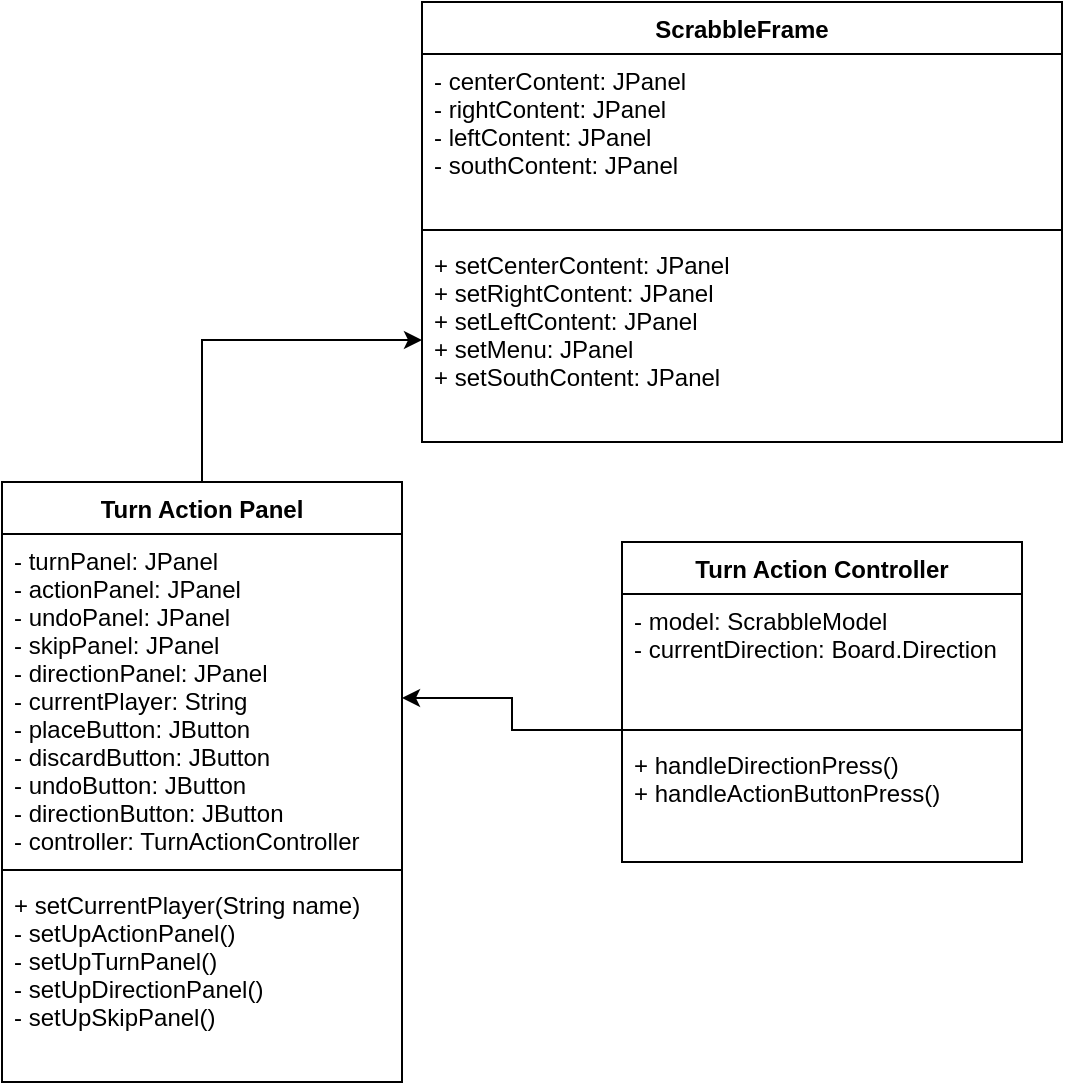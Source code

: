 <mxfile version="15.5.4" type="embed"><diagram id="RCmQROUpzB5a1WLBMB2V" name="Page-1"><mxGraphModel dx="2260" dy="1055" grid="1" gridSize="10" guides="1" tooltips="1" connect="1" arrows="1" fold="1" page="1" pageScale="1" pageWidth="850" pageHeight="1100" math="0" shadow="0"><root><mxCell id="0"/><mxCell id="1" parent="0"/><mxCell id="2" value="ScrabbleFrame" style="swimlane;fontStyle=1;align=center;verticalAlign=top;childLayout=stackLayout;horizontal=1;startSize=26;horizontalStack=0;resizeParent=1;resizeParentMax=0;resizeLast=0;collapsible=1;marginBottom=0;" parent="1" vertex="1"><mxGeometry x="290" y="140" width="320" height="220" as="geometry"/></mxCell><mxCell id="3" value="- centerContent: JPanel&#10;- rightContent: JPanel&#10;- leftContent: JPanel&#10;- southContent: JPanel&#10;" style="text;strokeColor=none;fillColor=none;align=left;verticalAlign=top;spacingLeft=4;spacingRight=4;overflow=hidden;rotatable=0;points=[[0,0.5],[1,0.5]];portConstraint=eastwest;" parent="2" vertex="1"><mxGeometry y="26" width="320" height="84" as="geometry"/></mxCell><mxCell id="4" value="" style="line;strokeWidth=1;fillColor=none;align=left;verticalAlign=middle;spacingTop=-1;spacingLeft=3;spacingRight=3;rotatable=0;labelPosition=right;points=[];portConstraint=eastwest;" parent="2" vertex="1"><mxGeometry y="110" width="320" height="8" as="geometry"/></mxCell><mxCell id="5" value="+ setCenterContent: JPanel&#10;+ setRightContent: JPanel&#10;+ setLeftContent: JPanel&#10;+ setMenu: JPanel&#10;+ setSouthContent: JPanel" style="text;strokeColor=none;fillColor=none;align=left;verticalAlign=top;spacingLeft=4;spacingRight=4;overflow=hidden;rotatable=0;points=[[0,0.5],[1,0.5]];portConstraint=eastwest;" parent="2" vertex="1"><mxGeometry y="118" width="320" height="102" as="geometry"/></mxCell><mxCell id="19" style="edgeStyle=orthogonalEdgeStyle;rounded=0;orthogonalLoop=1;jettySize=auto;html=1;entryX=0;entryY=0.5;entryDx=0;entryDy=0;" edge="1" parent="1" source="8" target="5"><mxGeometry relative="1" as="geometry"/></mxCell><mxCell id="8" value="Turn Action Panel" style="swimlane;fontStyle=1;align=center;verticalAlign=top;childLayout=stackLayout;horizontal=1;startSize=26;horizontalStack=0;resizeParent=1;resizeParentMax=0;resizeLast=0;collapsible=1;marginBottom=0;" parent="1" vertex="1"><mxGeometry x="80" y="380" width="200" height="300" as="geometry"/></mxCell><mxCell id="9" value="- turnPanel: JPanel&#10;- actionPanel: JPanel&#10;- undoPanel: JPanel&#10;- skipPanel: JPanel&#10;- directionPanel: JPanel&#10;- currentPlayer: String&#10;- placeButton: JButton&#10;- discardButton: JButton&#10;- undoButton: JButton&#10;- directionButton: JButton&#10;- controller: TurnActionController" style="text;strokeColor=none;fillColor=none;align=left;verticalAlign=top;spacingLeft=4;spacingRight=4;overflow=hidden;rotatable=0;points=[[0,0.5],[1,0.5]];portConstraint=eastwest;" parent="8" vertex="1"><mxGeometry y="26" width="200" height="164" as="geometry"/></mxCell><mxCell id="10" value="" style="line;strokeWidth=1;fillColor=none;align=left;verticalAlign=middle;spacingTop=-1;spacingLeft=3;spacingRight=3;rotatable=0;labelPosition=right;points=[];portConstraint=eastwest;" parent="8" vertex="1"><mxGeometry y="190" width="200" height="8" as="geometry"/></mxCell><mxCell id="11" value="+ setCurrentPlayer(String name)&#10;- setUpActionPanel()&#10;- setUpTurnPanel()&#10;- setUpDirectionPanel()&#10;- setUpSkipPanel()" style="text;strokeColor=none;fillColor=none;align=left;verticalAlign=top;spacingLeft=4;spacingRight=4;overflow=hidden;rotatable=0;points=[[0,0.5],[1,0.5]];portConstraint=eastwest;" parent="8" vertex="1"><mxGeometry y="198" width="200" height="102" as="geometry"/></mxCell><mxCell id="12" value="Turn Action Controller" style="swimlane;fontStyle=1;align=center;verticalAlign=top;childLayout=stackLayout;horizontal=1;startSize=26;horizontalStack=0;resizeParent=1;resizeParentMax=0;resizeLast=0;collapsible=1;marginBottom=0;" parent="1" vertex="1"><mxGeometry x="390" y="410" width="200" height="160" as="geometry"/></mxCell><mxCell id="13" value="- model: ScrabbleModel&#10;- currentDirection: Board.Direction&#10;" style="text;strokeColor=none;fillColor=none;align=left;verticalAlign=top;spacingLeft=4;spacingRight=4;overflow=hidden;rotatable=0;points=[[0,0.5],[1,0.5]];portConstraint=eastwest;" parent="12" vertex="1"><mxGeometry y="26" width="200" height="64" as="geometry"/></mxCell><mxCell id="14" value="" style="line;strokeWidth=1;fillColor=none;align=left;verticalAlign=middle;spacingTop=-1;spacingLeft=3;spacingRight=3;rotatable=0;labelPosition=right;points=[];portConstraint=eastwest;" parent="12" vertex="1"><mxGeometry y="90" width="200" height="8" as="geometry"/></mxCell><mxCell id="15" value="+ handleDirectionPress()&#10;+ handleActionButtonPress()" style="text;strokeColor=none;fillColor=none;align=left;verticalAlign=top;spacingLeft=4;spacingRight=4;overflow=hidden;rotatable=0;points=[[0,0.5],[1,0.5]];portConstraint=eastwest;" parent="12" vertex="1"><mxGeometry y="98" width="200" height="62" as="geometry"/></mxCell><mxCell id="16" style="edgeStyle=orthogonalEdgeStyle;rounded=0;orthogonalLoop=1;jettySize=auto;html=1;" edge="1" parent="1" source="14" target="9"><mxGeometry relative="1" as="geometry"/></mxCell></root></mxGraphModel></diagram></mxfile>